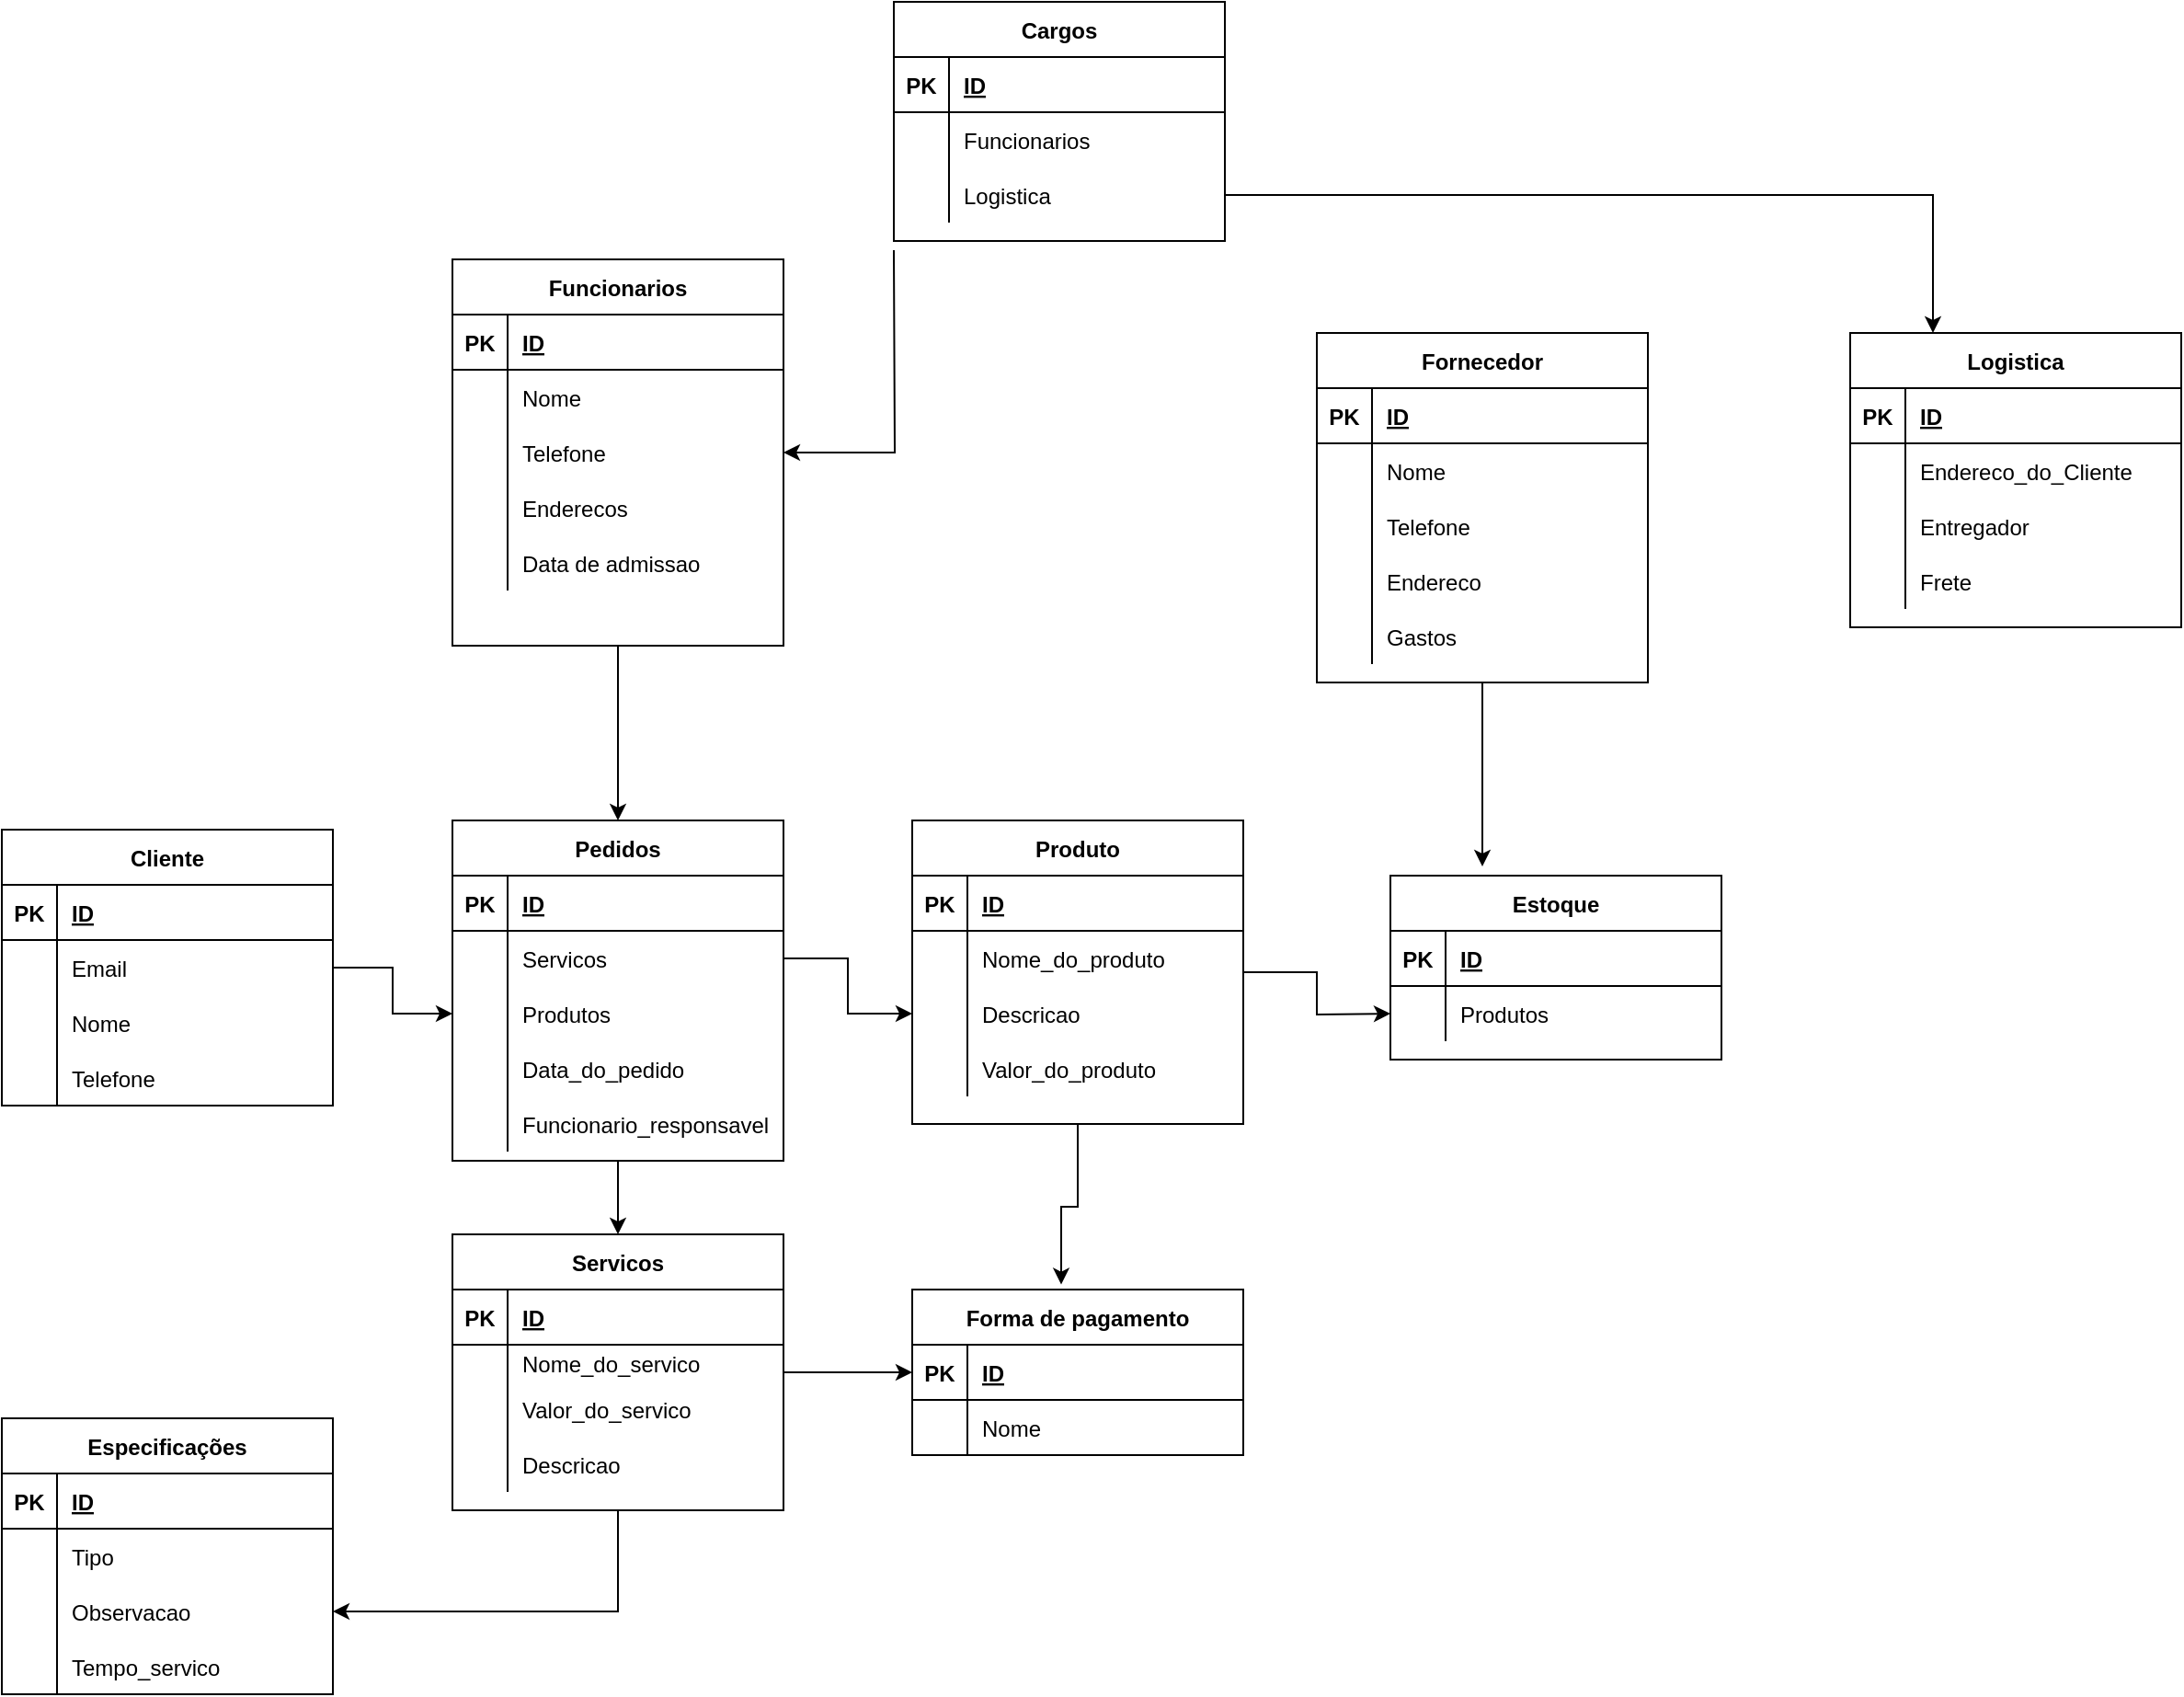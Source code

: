 <mxfile version="15.0.6" type="github">
  <diagram id="NW3L_12jGhRbs4spzfOv" name="Page-1">
    <mxGraphModel dx="1048" dy="1581" grid="1" gridSize="10" guides="1" tooltips="1" connect="1" arrows="1" fold="1" page="1" pageScale="1" pageWidth="850" pageHeight="1100" math="0" shadow="0">
      <root>
        <mxCell id="0" />
        <mxCell id="1" parent="0" />
        <mxCell id="-LwsCuBY5YtxNMqjlBoj-147" value="" style="edgeStyle=orthogonalEdgeStyle;rounded=0;orthogonalLoop=1;jettySize=auto;html=1;" parent="1" source="-LwsCuBY5YtxNMqjlBoj-1" target="-LwsCuBY5YtxNMqjlBoj-56" edge="1">
          <mxGeometry relative="1" as="geometry" />
        </mxCell>
        <mxCell id="-LwsCuBY5YtxNMqjlBoj-1" value="Cliente" style="shape=table;startSize=30;container=1;collapsible=1;childLayout=tableLayout;fixedRows=1;rowLines=0;fontStyle=1;align=center;resizeLast=1;" parent="1" vertex="1">
          <mxGeometry x="25" y="60" width="180" height="150" as="geometry" />
        </mxCell>
        <mxCell id="-LwsCuBY5YtxNMqjlBoj-2" value="" style="shape=partialRectangle;collapsible=0;dropTarget=0;pointerEvents=0;fillColor=none;top=0;left=0;bottom=1;right=0;points=[[0,0.5],[1,0.5]];portConstraint=eastwest;" parent="-LwsCuBY5YtxNMqjlBoj-1" vertex="1">
          <mxGeometry y="30" width="180" height="30" as="geometry" />
        </mxCell>
        <mxCell id="-LwsCuBY5YtxNMqjlBoj-3" value="PK" style="shape=partialRectangle;connectable=0;fillColor=none;top=0;left=0;bottom=0;right=0;fontStyle=1;overflow=hidden;" parent="-LwsCuBY5YtxNMqjlBoj-2" vertex="1">
          <mxGeometry width="30" height="30" as="geometry" />
        </mxCell>
        <mxCell id="-LwsCuBY5YtxNMqjlBoj-4" value="ID" style="shape=partialRectangle;connectable=0;fillColor=none;top=0;left=0;bottom=0;right=0;align=left;spacingLeft=6;fontStyle=5;overflow=hidden;" parent="-LwsCuBY5YtxNMqjlBoj-2" vertex="1">
          <mxGeometry x="30" width="150" height="30" as="geometry" />
        </mxCell>
        <mxCell id="-LwsCuBY5YtxNMqjlBoj-5" value="" style="shape=partialRectangle;collapsible=0;dropTarget=0;pointerEvents=0;fillColor=none;top=0;left=0;bottom=0;right=0;points=[[0,0.5],[1,0.5]];portConstraint=eastwest;" parent="-LwsCuBY5YtxNMqjlBoj-1" vertex="1">
          <mxGeometry y="60" width="180" height="30" as="geometry" />
        </mxCell>
        <mxCell id="-LwsCuBY5YtxNMqjlBoj-6" value="" style="shape=partialRectangle;connectable=0;fillColor=none;top=0;left=0;bottom=0;right=0;editable=1;overflow=hidden;" parent="-LwsCuBY5YtxNMqjlBoj-5" vertex="1">
          <mxGeometry width="30" height="30" as="geometry" />
        </mxCell>
        <mxCell id="-LwsCuBY5YtxNMqjlBoj-7" value="Email" style="shape=partialRectangle;connectable=0;fillColor=none;top=0;left=0;bottom=0;right=0;align=left;spacingLeft=6;overflow=hidden;" parent="-LwsCuBY5YtxNMqjlBoj-5" vertex="1">
          <mxGeometry x="30" width="150" height="30" as="geometry" />
        </mxCell>
        <mxCell id="-LwsCuBY5YtxNMqjlBoj-8" value="" style="shape=partialRectangle;collapsible=0;dropTarget=0;pointerEvents=0;fillColor=none;top=0;left=0;bottom=0;right=0;points=[[0,0.5],[1,0.5]];portConstraint=eastwest;" parent="-LwsCuBY5YtxNMqjlBoj-1" vertex="1">
          <mxGeometry y="90" width="180" height="30" as="geometry" />
        </mxCell>
        <mxCell id="-LwsCuBY5YtxNMqjlBoj-9" value="" style="shape=partialRectangle;connectable=0;fillColor=none;top=0;left=0;bottom=0;right=0;editable=1;overflow=hidden;" parent="-LwsCuBY5YtxNMqjlBoj-8" vertex="1">
          <mxGeometry width="30" height="30" as="geometry" />
        </mxCell>
        <mxCell id="-LwsCuBY5YtxNMqjlBoj-10" value="Nome" style="shape=partialRectangle;connectable=0;fillColor=none;top=0;left=0;bottom=0;right=0;align=left;spacingLeft=6;overflow=hidden;" parent="-LwsCuBY5YtxNMqjlBoj-8" vertex="1">
          <mxGeometry x="30" width="150" height="30" as="geometry" />
        </mxCell>
        <mxCell id="-LwsCuBY5YtxNMqjlBoj-11" value="" style="shape=partialRectangle;collapsible=0;dropTarget=0;pointerEvents=0;fillColor=none;top=0;left=0;bottom=0;right=0;points=[[0,0.5],[1,0.5]];portConstraint=eastwest;" parent="-LwsCuBY5YtxNMqjlBoj-1" vertex="1">
          <mxGeometry y="120" width="180" height="30" as="geometry" />
        </mxCell>
        <mxCell id="-LwsCuBY5YtxNMqjlBoj-12" value="" style="shape=partialRectangle;connectable=0;fillColor=none;top=0;left=0;bottom=0;right=0;editable=1;overflow=hidden;" parent="-LwsCuBY5YtxNMqjlBoj-11" vertex="1">
          <mxGeometry width="30" height="30" as="geometry" />
        </mxCell>
        <mxCell id="-LwsCuBY5YtxNMqjlBoj-13" value="Telefone" style="shape=partialRectangle;connectable=0;fillColor=none;top=0;left=0;bottom=0;right=0;align=left;spacingLeft=6;overflow=hidden;" parent="-LwsCuBY5YtxNMqjlBoj-11" vertex="1">
          <mxGeometry x="30" width="150" height="30" as="geometry" />
        </mxCell>
        <mxCell id="-LwsCuBY5YtxNMqjlBoj-151" style="edgeStyle=orthogonalEdgeStyle;rounded=0;orthogonalLoop=1;jettySize=auto;html=1;" parent="1" source="-LwsCuBY5YtxNMqjlBoj-20" edge="1">
          <mxGeometry relative="1" as="geometry">
            <mxPoint x="780" y="160" as="targetPoint" />
          </mxGeometry>
        </mxCell>
        <mxCell id="-LwsCuBY5YtxNMqjlBoj-153" style="edgeStyle=orthogonalEdgeStyle;rounded=0;orthogonalLoop=1;jettySize=auto;html=1;entryX=0.45;entryY=-0.03;entryDx=0;entryDy=0;entryPerimeter=0;" parent="1" source="-LwsCuBY5YtxNMqjlBoj-20" target="-LwsCuBY5YtxNMqjlBoj-33" edge="1">
          <mxGeometry relative="1" as="geometry" />
        </mxCell>
        <mxCell id="-LwsCuBY5YtxNMqjlBoj-20" value="Produto" style="shape=table;startSize=30;container=1;collapsible=1;childLayout=tableLayout;fixedRows=1;rowLines=0;fontStyle=1;align=center;resizeLast=1;" parent="1" vertex="1">
          <mxGeometry x="520" y="55" width="180" height="165" as="geometry" />
        </mxCell>
        <mxCell id="-LwsCuBY5YtxNMqjlBoj-21" value="" style="shape=partialRectangle;collapsible=0;dropTarget=0;pointerEvents=0;fillColor=none;top=0;left=0;bottom=1;right=0;points=[[0,0.5],[1,0.5]];portConstraint=eastwest;" parent="-LwsCuBY5YtxNMqjlBoj-20" vertex="1">
          <mxGeometry y="30" width="180" height="30" as="geometry" />
        </mxCell>
        <mxCell id="-LwsCuBY5YtxNMqjlBoj-22" value="PK" style="shape=partialRectangle;connectable=0;fillColor=none;top=0;left=0;bottom=0;right=0;fontStyle=1;overflow=hidden;" parent="-LwsCuBY5YtxNMqjlBoj-21" vertex="1">
          <mxGeometry width="30" height="30" as="geometry" />
        </mxCell>
        <mxCell id="-LwsCuBY5YtxNMqjlBoj-23" value="ID" style="shape=partialRectangle;connectable=0;fillColor=none;top=0;left=0;bottom=0;right=0;align=left;spacingLeft=6;fontStyle=5;overflow=hidden;" parent="-LwsCuBY5YtxNMqjlBoj-21" vertex="1">
          <mxGeometry x="30" width="150" height="30" as="geometry" />
        </mxCell>
        <mxCell id="-LwsCuBY5YtxNMqjlBoj-24" value="" style="shape=partialRectangle;collapsible=0;dropTarget=0;pointerEvents=0;fillColor=none;top=0;left=0;bottom=0;right=0;points=[[0,0.5],[1,0.5]];portConstraint=eastwest;" parent="-LwsCuBY5YtxNMqjlBoj-20" vertex="1">
          <mxGeometry y="60" width="180" height="30" as="geometry" />
        </mxCell>
        <mxCell id="-LwsCuBY5YtxNMqjlBoj-25" value="" style="shape=partialRectangle;connectable=0;fillColor=none;top=0;left=0;bottom=0;right=0;editable=1;overflow=hidden;" parent="-LwsCuBY5YtxNMqjlBoj-24" vertex="1">
          <mxGeometry width="30" height="30" as="geometry" />
        </mxCell>
        <mxCell id="-LwsCuBY5YtxNMqjlBoj-26" value="Nome_do_produto" style="shape=partialRectangle;connectable=0;fillColor=none;top=0;left=0;bottom=0;right=0;align=left;spacingLeft=6;overflow=hidden;" parent="-LwsCuBY5YtxNMqjlBoj-24" vertex="1">
          <mxGeometry x="30" width="150" height="30" as="geometry" />
        </mxCell>
        <mxCell id="-LwsCuBY5YtxNMqjlBoj-27" value="" style="shape=partialRectangle;collapsible=0;dropTarget=0;pointerEvents=0;fillColor=none;top=0;left=0;bottom=0;right=0;points=[[0,0.5],[1,0.5]];portConstraint=eastwest;" parent="-LwsCuBY5YtxNMqjlBoj-20" vertex="1">
          <mxGeometry y="90" width="180" height="30" as="geometry" />
        </mxCell>
        <mxCell id="-LwsCuBY5YtxNMqjlBoj-28" value="" style="shape=partialRectangle;connectable=0;fillColor=none;top=0;left=0;bottom=0;right=0;editable=1;overflow=hidden;" parent="-LwsCuBY5YtxNMqjlBoj-27" vertex="1">
          <mxGeometry width="30" height="30" as="geometry" />
        </mxCell>
        <mxCell id="-LwsCuBY5YtxNMqjlBoj-29" value="Descricao" style="shape=partialRectangle;connectable=0;fillColor=none;top=0;left=0;bottom=0;right=0;align=left;spacingLeft=6;overflow=hidden;" parent="-LwsCuBY5YtxNMqjlBoj-27" vertex="1">
          <mxGeometry x="30" width="150" height="30" as="geometry" />
        </mxCell>
        <mxCell id="-LwsCuBY5YtxNMqjlBoj-30" value="" style="shape=partialRectangle;collapsible=0;dropTarget=0;pointerEvents=0;fillColor=none;top=0;left=0;bottom=0;right=0;points=[[0,0.5],[1,0.5]];portConstraint=eastwest;" parent="-LwsCuBY5YtxNMqjlBoj-20" vertex="1">
          <mxGeometry y="120" width="180" height="30" as="geometry" />
        </mxCell>
        <mxCell id="-LwsCuBY5YtxNMqjlBoj-31" value="" style="shape=partialRectangle;connectable=0;fillColor=none;top=0;left=0;bottom=0;right=0;editable=1;overflow=hidden;" parent="-LwsCuBY5YtxNMqjlBoj-30" vertex="1">
          <mxGeometry width="30" height="30" as="geometry" />
        </mxCell>
        <mxCell id="-LwsCuBY5YtxNMqjlBoj-32" value="Valor_do_produto" style="shape=partialRectangle;connectable=0;fillColor=none;top=0;left=0;bottom=0;right=0;align=left;spacingLeft=6;overflow=hidden;" parent="-LwsCuBY5YtxNMqjlBoj-30" vertex="1">
          <mxGeometry x="30" width="150" height="30" as="geometry" />
        </mxCell>
        <mxCell id="-LwsCuBY5YtxNMqjlBoj-33" value="Forma de pagamento" style="shape=table;startSize=30;container=1;collapsible=1;childLayout=tableLayout;fixedRows=1;rowLines=0;fontStyle=1;align=center;resizeLast=1;" parent="1" vertex="1">
          <mxGeometry x="520" y="310" width="180" height="90" as="geometry" />
        </mxCell>
        <mxCell id="-LwsCuBY5YtxNMqjlBoj-34" value="" style="shape=partialRectangle;collapsible=0;dropTarget=0;pointerEvents=0;fillColor=none;top=0;left=0;bottom=1;right=0;points=[[0,0.5],[1,0.5]];portConstraint=eastwest;" parent="-LwsCuBY5YtxNMqjlBoj-33" vertex="1">
          <mxGeometry y="30" width="180" height="30" as="geometry" />
        </mxCell>
        <mxCell id="-LwsCuBY5YtxNMqjlBoj-35" value="PK" style="shape=partialRectangle;connectable=0;fillColor=none;top=0;left=0;bottom=0;right=0;fontStyle=1;overflow=hidden;" parent="-LwsCuBY5YtxNMqjlBoj-34" vertex="1">
          <mxGeometry width="30" height="30" as="geometry" />
        </mxCell>
        <mxCell id="-LwsCuBY5YtxNMqjlBoj-36" value="ID" style="shape=partialRectangle;connectable=0;fillColor=none;top=0;left=0;bottom=0;right=0;align=left;spacingLeft=6;fontStyle=5;overflow=hidden;" parent="-LwsCuBY5YtxNMqjlBoj-34" vertex="1">
          <mxGeometry x="30" width="150" height="30" as="geometry" />
        </mxCell>
        <mxCell id="-LwsCuBY5YtxNMqjlBoj-37" value="" style="shape=partialRectangle;collapsible=0;dropTarget=0;pointerEvents=0;fillColor=none;top=0;left=0;bottom=0;right=0;points=[[0,0.5],[1,0.5]];portConstraint=eastwest;" parent="-LwsCuBY5YtxNMqjlBoj-33" vertex="1">
          <mxGeometry y="60" width="180" height="30" as="geometry" />
        </mxCell>
        <mxCell id="-LwsCuBY5YtxNMqjlBoj-38" value="" style="shape=partialRectangle;connectable=0;fillColor=none;top=0;left=0;bottom=0;right=0;editable=1;overflow=hidden;" parent="-LwsCuBY5YtxNMqjlBoj-37" vertex="1">
          <mxGeometry width="30" height="30" as="geometry" />
        </mxCell>
        <mxCell id="-LwsCuBY5YtxNMqjlBoj-39" value="Nome" style="shape=partialRectangle;connectable=0;fillColor=none;top=0;left=0;bottom=0;right=0;align=left;spacingLeft=6;overflow=hidden;" parent="-LwsCuBY5YtxNMqjlBoj-37" vertex="1">
          <mxGeometry x="30" width="150" height="30" as="geometry" />
        </mxCell>
        <mxCell id="-LwsCuBY5YtxNMqjlBoj-163" value="" style="edgeStyle=orthogonalEdgeStyle;rounded=0;orthogonalLoop=1;jettySize=auto;html=1;entryX=0.5;entryY=0;entryDx=0;entryDy=0;" parent="1" source="-LwsCuBY5YtxNMqjlBoj-46" target="-LwsCuBY5YtxNMqjlBoj-60" edge="1">
          <mxGeometry relative="1" as="geometry" />
        </mxCell>
        <mxCell id="-LwsCuBY5YtxNMqjlBoj-46" value="Pedidos" style="shape=table;startSize=30;container=1;collapsible=1;childLayout=tableLayout;fixedRows=1;rowLines=0;fontStyle=1;align=center;resizeLast=1;" parent="1" vertex="1">
          <mxGeometry x="270" y="55" width="180" height="185" as="geometry" />
        </mxCell>
        <mxCell id="-LwsCuBY5YtxNMqjlBoj-47" value="" style="shape=partialRectangle;collapsible=0;dropTarget=0;pointerEvents=0;fillColor=none;top=0;left=0;bottom=1;right=0;points=[[0,0.5],[1,0.5]];portConstraint=eastwest;" parent="-LwsCuBY5YtxNMqjlBoj-46" vertex="1">
          <mxGeometry y="30" width="180" height="30" as="geometry" />
        </mxCell>
        <mxCell id="-LwsCuBY5YtxNMqjlBoj-48" value="PK" style="shape=partialRectangle;connectable=0;fillColor=none;top=0;left=0;bottom=0;right=0;fontStyle=1;overflow=hidden;" parent="-LwsCuBY5YtxNMqjlBoj-47" vertex="1">
          <mxGeometry width="30" height="30" as="geometry" />
        </mxCell>
        <mxCell id="-LwsCuBY5YtxNMqjlBoj-49" value="ID" style="shape=partialRectangle;connectable=0;fillColor=none;top=0;left=0;bottom=0;right=0;align=left;spacingLeft=6;fontStyle=5;overflow=hidden;" parent="-LwsCuBY5YtxNMqjlBoj-47" vertex="1">
          <mxGeometry x="30" width="150" height="30" as="geometry" />
        </mxCell>
        <mxCell id="-LwsCuBY5YtxNMqjlBoj-50" value="" style="shape=partialRectangle;collapsible=0;dropTarget=0;pointerEvents=0;fillColor=none;top=0;left=0;bottom=0;right=0;points=[[0,0.5],[1,0.5]];portConstraint=eastwest;" parent="-LwsCuBY5YtxNMqjlBoj-46" vertex="1">
          <mxGeometry y="60" width="180" height="30" as="geometry" />
        </mxCell>
        <mxCell id="-LwsCuBY5YtxNMqjlBoj-51" value="" style="shape=partialRectangle;connectable=0;fillColor=none;top=0;left=0;bottom=0;right=0;editable=1;overflow=hidden;" parent="-LwsCuBY5YtxNMqjlBoj-50" vertex="1">
          <mxGeometry width="30" height="30" as="geometry" />
        </mxCell>
        <mxCell id="-LwsCuBY5YtxNMqjlBoj-52" value="Servicos" style="shape=partialRectangle;connectable=0;fillColor=none;top=0;left=0;bottom=0;right=0;align=left;spacingLeft=6;overflow=hidden;" parent="-LwsCuBY5YtxNMqjlBoj-50" vertex="1">
          <mxGeometry x="30" width="150" height="30" as="geometry" />
        </mxCell>
        <mxCell id="-LwsCuBY5YtxNMqjlBoj-56" value="" style="shape=partialRectangle;collapsible=0;dropTarget=0;pointerEvents=0;fillColor=none;top=0;left=0;bottom=0;right=0;points=[[0,0.5],[1,0.5]];portConstraint=eastwest;" parent="-LwsCuBY5YtxNMqjlBoj-46" vertex="1">
          <mxGeometry y="90" width="180" height="30" as="geometry" />
        </mxCell>
        <mxCell id="-LwsCuBY5YtxNMqjlBoj-57" value="" style="shape=partialRectangle;connectable=0;fillColor=none;top=0;left=0;bottom=0;right=0;editable=1;overflow=hidden;" parent="-LwsCuBY5YtxNMqjlBoj-56" vertex="1">
          <mxGeometry width="30" height="30" as="geometry" />
        </mxCell>
        <mxCell id="-LwsCuBY5YtxNMqjlBoj-58" value="Produtos" style="shape=partialRectangle;connectable=0;fillColor=none;top=0;left=0;bottom=0;right=0;align=left;spacingLeft=6;overflow=hidden;" parent="-LwsCuBY5YtxNMqjlBoj-56" vertex="1">
          <mxGeometry x="30" width="150" height="30" as="geometry" />
        </mxCell>
        <mxCell id="-LwsCuBY5YtxNMqjlBoj-156" value="" style="shape=partialRectangle;collapsible=0;dropTarget=0;pointerEvents=0;fillColor=none;top=0;left=0;bottom=0;right=0;points=[[0,0.5],[1,0.5]];portConstraint=eastwest;" parent="-LwsCuBY5YtxNMqjlBoj-46" vertex="1">
          <mxGeometry y="120" width="180" height="30" as="geometry" />
        </mxCell>
        <mxCell id="-LwsCuBY5YtxNMqjlBoj-157" value="" style="shape=partialRectangle;connectable=0;fillColor=none;top=0;left=0;bottom=0;right=0;editable=1;overflow=hidden;" parent="-LwsCuBY5YtxNMqjlBoj-156" vertex="1">
          <mxGeometry width="30" height="30" as="geometry" />
        </mxCell>
        <mxCell id="-LwsCuBY5YtxNMqjlBoj-158" value="Data_do_pedido" style="shape=partialRectangle;connectable=0;fillColor=none;top=0;left=0;bottom=0;right=0;align=left;spacingLeft=6;overflow=hidden;" parent="-LwsCuBY5YtxNMqjlBoj-156" vertex="1">
          <mxGeometry x="30" width="150" height="30" as="geometry" />
        </mxCell>
        <mxCell id="-LwsCuBY5YtxNMqjlBoj-160" value="" style="shape=partialRectangle;collapsible=0;dropTarget=0;pointerEvents=0;fillColor=none;top=0;left=0;bottom=0;right=0;points=[[0,0.5],[1,0.5]];portConstraint=eastwest;" parent="-LwsCuBY5YtxNMqjlBoj-46" vertex="1">
          <mxGeometry y="150" width="180" height="30" as="geometry" />
        </mxCell>
        <mxCell id="-LwsCuBY5YtxNMqjlBoj-161" value="" style="shape=partialRectangle;connectable=0;fillColor=none;top=0;left=0;bottom=0;right=0;editable=1;overflow=hidden;" parent="-LwsCuBY5YtxNMqjlBoj-160" vertex="1">
          <mxGeometry width="30" height="30" as="geometry" />
        </mxCell>
        <mxCell id="-LwsCuBY5YtxNMqjlBoj-162" value="Funcionario_responsavel" style="shape=partialRectangle;connectable=0;fillColor=none;top=0;left=0;bottom=0;right=0;align=left;spacingLeft=6;overflow=hidden;" parent="-LwsCuBY5YtxNMqjlBoj-160" vertex="1">
          <mxGeometry x="30" width="150" height="30" as="geometry" />
        </mxCell>
        <mxCell id="-LwsCuBY5YtxNMqjlBoj-154" style="edgeStyle=orthogonalEdgeStyle;rounded=0;orthogonalLoop=1;jettySize=auto;html=1;" parent="1" source="-LwsCuBY5YtxNMqjlBoj-60" target="-LwsCuBY5YtxNMqjlBoj-34" edge="1">
          <mxGeometry relative="1" as="geometry" />
        </mxCell>
        <mxCell id="kIc5GotUnzKceSVO3gSQ-4" style="edgeStyle=orthogonalEdgeStyle;rounded=0;orthogonalLoop=1;jettySize=auto;html=1;exitX=0.5;exitY=1;exitDx=0;exitDy=0;entryX=1;entryY=0.5;entryDx=0;entryDy=0;" edge="1" parent="1" source="-LwsCuBY5YtxNMqjlBoj-60" target="-LwsCuBY5YtxNMqjlBoj-114">
          <mxGeometry relative="1" as="geometry" />
        </mxCell>
        <mxCell id="-LwsCuBY5YtxNMqjlBoj-60" value="Servicos" style="shape=table;startSize=30;container=1;collapsible=1;childLayout=tableLayout;fixedRows=1;rowLines=0;fontStyle=1;align=center;resizeLast=1;" parent="1" vertex="1">
          <mxGeometry x="270" y="280" width="180" height="150" as="geometry" />
        </mxCell>
        <mxCell id="-LwsCuBY5YtxNMqjlBoj-61" value="" style="shape=partialRectangle;collapsible=0;dropTarget=0;pointerEvents=0;fillColor=none;top=0;left=0;bottom=1;right=0;points=[[0,0.5],[1,0.5]];portConstraint=eastwest;" parent="-LwsCuBY5YtxNMqjlBoj-60" vertex="1">
          <mxGeometry y="30" width="180" height="30" as="geometry" />
        </mxCell>
        <mxCell id="-LwsCuBY5YtxNMqjlBoj-62" value="PK" style="shape=partialRectangle;connectable=0;fillColor=none;top=0;left=0;bottom=0;right=0;fontStyle=1;overflow=hidden;" parent="-LwsCuBY5YtxNMqjlBoj-61" vertex="1">
          <mxGeometry width="30" height="30" as="geometry" />
        </mxCell>
        <mxCell id="-LwsCuBY5YtxNMqjlBoj-63" value="ID" style="shape=partialRectangle;connectable=0;fillColor=none;top=0;left=0;bottom=0;right=0;align=left;spacingLeft=6;fontStyle=5;overflow=hidden;" parent="-LwsCuBY5YtxNMqjlBoj-61" vertex="1">
          <mxGeometry x="30" width="150" height="30" as="geometry" />
        </mxCell>
        <mxCell id="-LwsCuBY5YtxNMqjlBoj-64" value="" style="shape=partialRectangle;collapsible=0;dropTarget=0;pointerEvents=0;fillColor=none;top=0;left=0;bottom=0;right=0;points=[[0,0.5],[1,0.5]];portConstraint=eastwest;" parent="-LwsCuBY5YtxNMqjlBoj-60" vertex="1">
          <mxGeometry y="60" width="180" height="20" as="geometry" />
        </mxCell>
        <mxCell id="-LwsCuBY5YtxNMqjlBoj-65" value="" style="shape=partialRectangle;connectable=0;fillColor=none;top=0;left=0;bottom=0;right=0;editable=1;overflow=hidden;" parent="-LwsCuBY5YtxNMqjlBoj-64" vertex="1">
          <mxGeometry width="30" height="20" as="geometry" />
        </mxCell>
        <mxCell id="-LwsCuBY5YtxNMqjlBoj-66" value="Nome_do_servico" style="shape=partialRectangle;connectable=0;fillColor=none;top=0;left=0;bottom=0;right=0;align=left;spacingLeft=6;overflow=hidden;" parent="-LwsCuBY5YtxNMqjlBoj-64" vertex="1">
          <mxGeometry x="30" width="150" height="20" as="geometry" />
        </mxCell>
        <mxCell id="-LwsCuBY5YtxNMqjlBoj-67" value="" style="shape=partialRectangle;collapsible=0;dropTarget=0;pointerEvents=0;fillColor=none;top=0;left=0;bottom=0;right=0;points=[[0,0.5],[1,0.5]];portConstraint=eastwest;" parent="-LwsCuBY5YtxNMqjlBoj-60" vertex="1">
          <mxGeometry y="80" width="180" height="30" as="geometry" />
        </mxCell>
        <mxCell id="-LwsCuBY5YtxNMqjlBoj-68" value="" style="shape=partialRectangle;connectable=0;fillColor=none;top=0;left=0;bottom=0;right=0;editable=1;overflow=hidden;" parent="-LwsCuBY5YtxNMqjlBoj-67" vertex="1">
          <mxGeometry width="30" height="30" as="geometry" />
        </mxCell>
        <mxCell id="-LwsCuBY5YtxNMqjlBoj-69" value="Valor_do_servico" style="shape=partialRectangle;connectable=0;fillColor=none;top=0;left=0;bottom=0;right=0;align=left;spacingLeft=6;overflow=hidden;" parent="-LwsCuBY5YtxNMqjlBoj-67" vertex="1">
          <mxGeometry x="30" width="150" height="30" as="geometry" />
        </mxCell>
        <mxCell id="-LwsCuBY5YtxNMqjlBoj-70" value="" style="shape=partialRectangle;collapsible=0;dropTarget=0;pointerEvents=0;fillColor=none;top=0;left=0;bottom=0;right=0;points=[[0,0.5],[1,0.5]];portConstraint=eastwest;" parent="-LwsCuBY5YtxNMqjlBoj-60" vertex="1">
          <mxGeometry y="110" width="180" height="30" as="geometry" />
        </mxCell>
        <mxCell id="-LwsCuBY5YtxNMqjlBoj-71" value="" style="shape=partialRectangle;connectable=0;fillColor=none;top=0;left=0;bottom=0;right=0;editable=1;overflow=hidden;" parent="-LwsCuBY5YtxNMqjlBoj-70" vertex="1">
          <mxGeometry width="30" height="30" as="geometry" />
        </mxCell>
        <mxCell id="-LwsCuBY5YtxNMqjlBoj-72" value="Descricao" style="shape=partialRectangle;connectable=0;fillColor=none;top=0;left=0;bottom=0;right=0;align=left;spacingLeft=6;overflow=hidden;" parent="-LwsCuBY5YtxNMqjlBoj-70" vertex="1">
          <mxGeometry x="30" width="150" height="30" as="geometry" />
        </mxCell>
        <mxCell id="-LwsCuBY5YtxNMqjlBoj-164" style="edgeStyle=orthogonalEdgeStyle;rounded=0;orthogonalLoop=1;jettySize=auto;html=1;exitX=0.5;exitY=1;exitDx=0;exitDy=0;entryX=0.5;entryY=0;entryDx=0;entryDy=0;" parent="1" source="-LwsCuBY5YtxNMqjlBoj-77" target="-LwsCuBY5YtxNMqjlBoj-46" edge="1">
          <mxGeometry relative="1" as="geometry" />
        </mxCell>
        <mxCell id="-LwsCuBY5YtxNMqjlBoj-77" value="Funcionarios" style="shape=table;startSize=30;container=1;collapsible=1;childLayout=tableLayout;fixedRows=1;rowLines=0;fontStyle=1;align=center;resizeLast=1;" parent="1" vertex="1">
          <mxGeometry x="270" y="-250" width="180" height="210" as="geometry" />
        </mxCell>
        <mxCell id="-LwsCuBY5YtxNMqjlBoj-78" value="" style="shape=partialRectangle;collapsible=0;dropTarget=0;pointerEvents=0;fillColor=none;top=0;left=0;bottom=1;right=0;points=[[0,0.5],[1,0.5]];portConstraint=eastwest;" parent="-LwsCuBY5YtxNMqjlBoj-77" vertex="1">
          <mxGeometry y="30" width="180" height="30" as="geometry" />
        </mxCell>
        <mxCell id="-LwsCuBY5YtxNMqjlBoj-79" value="PK" style="shape=partialRectangle;connectable=0;fillColor=none;top=0;left=0;bottom=0;right=0;fontStyle=1;overflow=hidden;" parent="-LwsCuBY5YtxNMqjlBoj-78" vertex="1">
          <mxGeometry width="30" height="30" as="geometry" />
        </mxCell>
        <mxCell id="-LwsCuBY5YtxNMqjlBoj-80" value="ID" style="shape=partialRectangle;connectable=0;fillColor=none;top=0;left=0;bottom=0;right=0;align=left;spacingLeft=6;fontStyle=5;overflow=hidden;" parent="-LwsCuBY5YtxNMqjlBoj-78" vertex="1">
          <mxGeometry x="30" width="150" height="30" as="geometry" />
        </mxCell>
        <mxCell id="-LwsCuBY5YtxNMqjlBoj-81" value="" style="shape=partialRectangle;collapsible=0;dropTarget=0;pointerEvents=0;fillColor=none;top=0;left=0;bottom=0;right=0;points=[[0,0.5],[1,0.5]];portConstraint=eastwest;" parent="-LwsCuBY5YtxNMqjlBoj-77" vertex="1">
          <mxGeometry y="60" width="180" height="30" as="geometry" />
        </mxCell>
        <mxCell id="-LwsCuBY5YtxNMqjlBoj-82" value="" style="shape=partialRectangle;connectable=0;fillColor=none;top=0;left=0;bottom=0;right=0;editable=1;overflow=hidden;" parent="-LwsCuBY5YtxNMqjlBoj-81" vertex="1">
          <mxGeometry width="30" height="30" as="geometry" />
        </mxCell>
        <mxCell id="-LwsCuBY5YtxNMqjlBoj-83" value="Nome" style="shape=partialRectangle;connectable=0;fillColor=none;top=0;left=0;bottom=0;right=0;align=left;spacingLeft=6;overflow=hidden;" parent="-LwsCuBY5YtxNMqjlBoj-81" vertex="1">
          <mxGeometry x="30" width="150" height="30" as="geometry" />
        </mxCell>
        <mxCell id="-LwsCuBY5YtxNMqjlBoj-84" value="" style="shape=partialRectangle;collapsible=0;dropTarget=0;pointerEvents=0;fillColor=none;top=0;left=0;bottom=0;right=0;points=[[0,0.5],[1,0.5]];portConstraint=eastwest;" parent="-LwsCuBY5YtxNMqjlBoj-77" vertex="1">
          <mxGeometry y="90" width="180" height="30" as="geometry" />
        </mxCell>
        <mxCell id="-LwsCuBY5YtxNMqjlBoj-85" value="" style="shape=partialRectangle;connectable=0;fillColor=none;top=0;left=0;bottom=0;right=0;editable=1;overflow=hidden;" parent="-LwsCuBY5YtxNMqjlBoj-84" vertex="1">
          <mxGeometry width="30" height="30" as="geometry" />
        </mxCell>
        <mxCell id="-LwsCuBY5YtxNMqjlBoj-86" value="Telefone" style="shape=partialRectangle;connectable=0;fillColor=none;top=0;left=0;bottom=0;right=0;align=left;spacingLeft=6;overflow=hidden;" parent="-LwsCuBY5YtxNMqjlBoj-84" vertex="1">
          <mxGeometry x="30" width="150" height="30" as="geometry" />
        </mxCell>
        <mxCell id="-LwsCuBY5YtxNMqjlBoj-87" value="" style="shape=partialRectangle;collapsible=0;dropTarget=0;pointerEvents=0;fillColor=none;top=0;left=0;bottom=0;right=0;points=[[0,0.5],[1,0.5]];portConstraint=eastwest;" parent="-LwsCuBY5YtxNMqjlBoj-77" vertex="1">
          <mxGeometry y="120" width="180" height="30" as="geometry" />
        </mxCell>
        <mxCell id="-LwsCuBY5YtxNMqjlBoj-88" value="" style="shape=partialRectangle;connectable=0;fillColor=none;top=0;left=0;bottom=0;right=0;editable=1;overflow=hidden;" parent="-LwsCuBY5YtxNMqjlBoj-87" vertex="1">
          <mxGeometry width="30" height="30" as="geometry" />
        </mxCell>
        <mxCell id="-LwsCuBY5YtxNMqjlBoj-89" value="Enderecos" style="shape=partialRectangle;connectable=0;fillColor=none;top=0;left=0;bottom=0;right=0;align=left;spacingLeft=6;overflow=hidden;" parent="-LwsCuBY5YtxNMqjlBoj-87" vertex="1">
          <mxGeometry x="30" width="150" height="30" as="geometry" />
        </mxCell>
        <mxCell id="-LwsCuBY5YtxNMqjlBoj-126" value="" style="shape=partialRectangle;collapsible=0;dropTarget=0;pointerEvents=0;fillColor=none;top=0;left=0;bottom=0;right=0;points=[[0,0.5],[1,0.5]];portConstraint=eastwest;" parent="-LwsCuBY5YtxNMqjlBoj-77" vertex="1">
          <mxGeometry y="150" width="180" height="30" as="geometry" />
        </mxCell>
        <mxCell id="-LwsCuBY5YtxNMqjlBoj-127" value="" style="shape=partialRectangle;connectable=0;fillColor=none;top=0;left=0;bottom=0;right=0;editable=1;overflow=hidden;" parent="-LwsCuBY5YtxNMqjlBoj-126" vertex="1">
          <mxGeometry width="30" height="30" as="geometry" />
        </mxCell>
        <mxCell id="-LwsCuBY5YtxNMqjlBoj-128" value="Data de admissao" style="shape=partialRectangle;connectable=0;fillColor=none;top=0;left=0;bottom=0;right=0;align=left;spacingLeft=6;overflow=hidden;" parent="-LwsCuBY5YtxNMqjlBoj-126" vertex="1">
          <mxGeometry x="30" width="150" height="30" as="geometry" />
        </mxCell>
        <mxCell id="-LwsCuBY5YtxNMqjlBoj-107" value="Especificações" style="shape=table;startSize=30;container=1;collapsible=1;childLayout=tableLayout;fixedRows=1;rowLines=0;fontStyle=1;align=center;resizeLast=1;" parent="1" vertex="1">
          <mxGeometry x="25" y="380" width="180" height="150" as="geometry" />
        </mxCell>
        <mxCell id="-LwsCuBY5YtxNMqjlBoj-108" value="" style="shape=partialRectangle;collapsible=0;dropTarget=0;pointerEvents=0;fillColor=none;top=0;left=0;bottom=1;right=0;points=[[0,0.5],[1,0.5]];portConstraint=eastwest;" parent="-LwsCuBY5YtxNMqjlBoj-107" vertex="1">
          <mxGeometry y="30" width="180" height="30" as="geometry" />
        </mxCell>
        <mxCell id="-LwsCuBY5YtxNMqjlBoj-109" value="PK" style="shape=partialRectangle;connectable=0;fillColor=none;top=0;left=0;bottom=0;right=0;fontStyle=1;overflow=hidden;" parent="-LwsCuBY5YtxNMqjlBoj-108" vertex="1">
          <mxGeometry width="30" height="30" as="geometry" />
        </mxCell>
        <mxCell id="-LwsCuBY5YtxNMqjlBoj-110" value="ID" style="shape=partialRectangle;connectable=0;fillColor=none;top=0;left=0;bottom=0;right=0;align=left;spacingLeft=6;fontStyle=5;overflow=hidden;" parent="-LwsCuBY5YtxNMqjlBoj-108" vertex="1">
          <mxGeometry x="30" width="150" height="30" as="geometry" />
        </mxCell>
        <mxCell id="-LwsCuBY5YtxNMqjlBoj-111" value="" style="shape=partialRectangle;collapsible=0;dropTarget=0;pointerEvents=0;fillColor=none;top=0;left=0;bottom=0;right=0;points=[[0,0.5],[1,0.5]];portConstraint=eastwest;" parent="-LwsCuBY5YtxNMqjlBoj-107" vertex="1">
          <mxGeometry y="60" width="180" height="30" as="geometry" />
        </mxCell>
        <mxCell id="-LwsCuBY5YtxNMqjlBoj-112" value="" style="shape=partialRectangle;connectable=0;fillColor=none;top=0;left=0;bottom=0;right=0;editable=1;overflow=hidden;" parent="-LwsCuBY5YtxNMqjlBoj-111" vertex="1">
          <mxGeometry width="30" height="30" as="geometry" />
        </mxCell>
        <mxCell id="-LwsCuBY5YtxNMqjlBoj-113" value="Tipo" style="shape=partialRectangle;connectable=0;fillColor=none;top=0;left=0;bottom=0;right=0;align=left;spacingLeft=6;overflow=hidden;" parent="-LwsCuBY5YtxNMqjlBoj-111" vertex="1">
          <mxGeometry x="30" width="150" height="30" as="geometry" />
        </mxCell>
        <mxCell id="-LwsCuBY5YtxNMqjlBoj-114" value="" style="shape=partialRectangle;collapsible=0;dropTarget=0;pointerEvents=0;fillColor=none;top=0;left=0;bottom=0;right=0;points=[[0,0.5],[1,0.5]];portConstraint=eastwest;" parent="-LwsCuBY5YtxNMqjlBoj-107" vertex="1">
          <mxGeometry y="90" width="180" height="30" as="geometry" />
        </mxCell>
        <mxCell id="-LwsCuBY5YtxNMqjlBoj-115" value="" style="shape=partialRectangle;connectable=0;fillColor=none;top=0;left=0;bottom=0;right=0;editable=1;overflow=hidden;" parent="-LwsCuBY5YtxNMqjlBoj-114" vertex="1">
          <mxGeometry width="30" height="30" as="geometry" />
        </mxCell>
        <mxCell id="-LwsCuBY5YtxNMqjlBoj-116" value="Observacao" style="shape=partialRectangle;connectable=0;fillColor=none;top=0;left=0;bottom=0;right=0;align=left;spacingLeft=6;overflow=hidden;" parent="-LwsCuBY5YtxNMqjlBoj-114" vertex="1">
          <mxGeometry x="30" width="150" height="30" as="geometry" />
        </mxCell>
        <mxCell id="-LwsCuBY5YtxNMqjlBoj-117" value="" style="shape=partialRectangle;collapsible=0;dropTarget=0;pointerEvents=0;fillColor=none;top=0;left=0;bottom=0;right=0;points=[[0,0.5],[1,0.5]];portConstraint=eastwest;" parent="-LwsCuBY5YtxNMqjlBoj-107" vertex="1">
          <mxGeometry y="120" width="180" height="30" as="geometry" />
        </mxCell>
        <mxCell id="-LwsCuBY5YtxNMqjlBoj-118" value="" style="shape=partialRectangle;connectable=0;fillColor=none;top=0;left=0;bottom=0;right=0;editable=1;overflow=hidden;" parent="-LwsCuBY5YtxNMqjlBoj-117" vertex="1">
          <mxGeometry width="30" height="30" as="geometry" />
        </mxCell>
        <mxCell id="-LwsCuBY5YtxNMqjlBoj-119" value="Tempo_servico" style="shape=partialRectangle;connectable=0;fillColor=none;top=0;left=0;bottom=0;right=0;align=left;spacingLeft=6;overflow=hidden;" parent="-LwsCuBY5YtxNMqjlBoj-117" vertex="1">
          <mxGeometry x="30" width="150" height="30" as="geometry" />
        </mxCell>
        <mxCell id="-LwsCuBY5YtxNMqjlBoj-134" value="Estoque" style="shape=table;startSize=30;container=1;collapsible=1;childLayout=tableLayout;fixedRows=1;rowLines=0;fontStyle=1;align=center;resizeLast=1;" parent="1" vertex="1">
          <mxGeometry x="780" y="85" width="180" height="100" as="geometry" />
        </mxCell>
        <mxCell id="-LwsCuBY5YtxNMqjlBoj-135" value="" style="shape=partialRectangle;collapsible=0;dropTarget=0;pointerEvents=0;fillColor=none;top=0;left=0;bottom=1;right=0;points=[[0,0.5],[1,0.5]];portConstraint=eastwest;" parent="-LwsCuBY5YtxNMqjlBoj-134" vertex="1">
          <mxGeometry y="30" width="180" height="30" as="geometry" />
        </mxCell>
        <mxCell id="-LwsCuBY5YtxNMqjlBoj-136" value="PK" style="shape=partialRectangle;connectable=0;fillColor=none;top=0;left=0;bottom=0;right=0;fontStyle=1;overflow=hidden;" parent="-LwsCuBY5YtxNMqjlBoj-135" vertex="1">
          <mxGeometry width="30" height="30" as="geometry" />
        </mxCell>
        <mxCell id="-LwsCuBY5YtxNMqjlBoj-137" value="ID" style="shape=partialRectangle;connectable=0;fillColor=none;top=0;left=0;bottom=0;right=0;align=left;spacingLeft=6;fontStyle=5;overflow=hidden;" parent="-LwsCuBY5YtxNMqjlBoj-135" vertex="1">
          <mxGeometry x="30" width="150" height="30" as="geometry" />
        </mxCell>
        <mxCell id="-LwsCuBY5YtxNMqjlBoj-138" value="" style="shape=partialRectangle;collapsible=0;dropTarget=0;pointerEvents=0;fillColor=none;top=0;left=0;bottom=0;right=0;points=[[0,0.5],[1,0.5]];portConstraint=eastwest;" parent="-LwsCuBY5YtxNMqjlBoj-134" vertex="1">
          <mxGeometry y="60" width="180" height="30" as="geometry" />
        </mxCell>
        <mxCell id="-LwsCuBY5YtxNMqjlBoj-139" value="" style="shape=partialRectangle;connectable=0;fillColor=none;top=0;left=0;bottom=0;right=0;editable=1;overflow=hidden;" parent="-LwsCuBY5YtxNMqjlBoj-138" vertex="1">
          <mxGeometry width="30" height="30" as="geometry" />
        </mxCell>
        <mxCell id="-LwsCuBY5YtxNMqjlBoj-140" value="Produtos" style="shape=partialRectangle;connectable=0;fillColor=none;top=0;left=0;bottom=0;right=0;align=left;spacingLeft=6;overflow=hidden;" parent="-LwsCuBY5YtxNMqjlBoj-138" vertex="1">
          <mxGeometry x="30" width="150" height="30" as="geometry" />
        </mxCell>
        <mxCell id="-LwsCuBY5YtxNMqjlBoj-149" value="" style="edgeStyle=orthogonalEdgeStyle;rounded=0;orthogonalLoop=1;jettySize=auto;html=1;" parent="1" source="-LwsCuBY5YtxNMqjlBoj-50" target="-LwsCuBY5YtxNMqjlBoj-27" edge="1">
          <mxGeometry relative="1" as="geometry" />
        </mxCell>
        <mxCell id="-LwsCuBY5YtxNMqjlBoj-188" style="edgeStyle=orthogonalEdgeStyle;rounded=0;orthogonalLoop=1;jettySize=auto;html=1;exitX=0.5;exitY=1;exitDx=0;exitDy=0;" parent="1" source="-LwsCuBY5YtxNMqjlBoj-165" edge="1">
          <mxGeometry relative="1" as="geometry">
            <mxPoint x="830" y="80" as="targetPoint" />
          </mxGeometry>
        </mxCell>
        <mxCell id="-LwsCuBY5YtxNMqjlBoj-165" value="Fornecedor" style="shape=table;startSize=30;container=1;collapsible=1;childLayout=tableLayout;fixedRows=1;rowLines=0;fontStyle=1;align=center;resizeLast=1;" parent="1" vertex="1">
          <mxGeometry x="740" y="-210" width="180" height="190" as="geometry" />
        </mxCell>
        <mxCell id="-LwsCuBY5YtxNMqjlBoj-166" value="" style="shape=partialRectangle;collapsible=0;dropTarget=0;pointerEvents=0;fillColor=none;top=0;left=0;bottom=1;right=0;points=[[0,0.5],[1,0.5]];portConstraint=eastwest;" parent="-LwsCuBY5YtxNMqjlBoj-165" vertex="1">
          <mxGeometry y="30" width="180" height="30" as="geometry" />
        </mxCell>
        <mxCell id="-LwsCuBY5YtxNMqjlBoj-167" value="PK" style="shape=partialRectangle;connectable=0;fillColor=none;top=0;left=0;bottom=0;right=0;fontStyle=1;overflow=hidden;" parent="-LwsCuBY5YtxNMqjlBoj-166" vertex="1">
          <mxGeometry width="30" height="30" as="geometry" />
        </mxCell>
        <mxCell id="-LwsCuBY5YtxNMqjlBoj-168" value="ID" style="shape=partialRectangle;connectable=0;fillColor=none;top=0;left=0;bottom=0;right=0;align=left;spacingLeft=6;fontStyle=5;overflow=hidden;" parent="-LwsCuBY5YtxNMqjlBoj-166" vertex="1">
          <mxGeometry x="30" width="150" height="30" as="geometry" />
        </mxCell>
        <mxCell id="-LwsCuBY5YtxNMqjlBoj-169" value="" style="shape=partialRectangle;collapsible=0;dropTarget=0;pointerEvents=0;fillColor=none;top=0;left=0;bottom=0;right=0;points=[[0,0.5],[1,0.5]];portConstraint=eastwest;" parent="-LwsCuBY5YtxNMqjlBoj-165" vertex="1">
          <mxGeometry y="60" width="180" height="30" as="geometry" />
        </mxCell>
        <mxCell id="-LwsCuBY5YtxNMqjlBoj-170" value="" style="shape=partialRectangle;connectable=0;fillColor=none;top=0;left=0;bottom=0;right=0;editable=1;overflow=hidden;" parent="-LwsCuBY5YtxNMqjlBoj-169" vertex="1">
          <mxGeometry width="30" height="30" as="geometry" />
        </mxCell>
        <mxCell id="-LwsCuBY5YtxNMqjlBoj-171" value="Nome" style="shape=partialRectangle;connectable=0;fillColor=none;top=0;left=0;bottom=0;right=0;align=left;spacingLeft=6;overflow=hidden;" parent="-LwsCuBY5YtxNMqjlBoj-169" vertex="1">
          <mxGeometry x="30" width="150" height="30" as="geometry" />
        </mxCell>
        <mxCell id="-LwsCuBY5YtxNMqjlBoj-172" value="" style="shape=partialRectangle;collapsible=0;dropTarget=0;pointerEvents=0;fillColor=none;top=0;left=0;bottom=0;right=0;points=[[0,0.5],[1,0.5]];portConstraint=eastwest;" parent="-LwsCuBY5YtxNMqjlBoj-165" vertex="1">
          <mxGeometry y="90" width="180" height="30" as="geometry" />
        </mxCell>
        <mxCell id="-LwsCuBY5YtxNMqjlBoj-173" value="" style="shape=partialRectangle;connectable=0;fillColor=none;top=0;left=0;bottom=0;right=0;editable=1;overflow=hidden;" parent="-LwsCuBY5YtxNMqjlBoj-172" vertex="1">
          <mxGeometry width="30" height="30" as="geometry" />
        </mxCell>
        <mxCell id="-LwsCuBY5YtxNMqjlBoj-174" value="Telefone" style="shape=partialRectangle;connectable=0;fillColor=none;top=0;left=0;bottom=0;right=0;align=left;spacingLeft=6;overflow=hidden;" parent="-LwsCuBY5YtxNMqjlBoj-172" vertex="1">
          <mxGeometry x="30" width="150" height="30" as="geometry" />
        </mxCell>
        <mxCell id="-LwsCuBY5YtxNMqjlBoj-175" value="" style="shape=partialRectangle;collapsible=0;dropTarget=0;pointerEvents=0;fillColor=none;top=0;left=0;bottom=0;right=0;points=[[0,0.5],[1,0.5]];portConstraint=eastwest;" parent="-LwsCuBY5YtxNMqjlBoj-165" vertex="1">
          <mxGeometry y="120" width="180" height="30" as="geometry" />
        </mxCell>
        <mxCell id="-LwsCuBY5YtxNMqjlBoj-176" value="" style="shape=partialRectangle;connectable=0;fillColor=none;top=0;left=0;bottom=0;right=0;editable=1;overflow=hidden;" parent="-LwsCuBY5YtxNMqjlBoj-175" vertex="1">
          <mxGeometry width="30" height="30" as="geometry" />
        </mxCell>
        <mxCell id="-LwsCuBY5YtxNMqjlBoj-177" value="Endereco" style="shape=partialRectangle;connectable=0;fillColor=none;top=0;left=0;bottom=0;right=0;align=left;spacingLeft=6;overflow=hidden;" parent="-LwsCuBY5YtxNMqjlBoj-175" vertex="1">
          <mxGeometry x="30" width="150" height="30" as="geometry" />
        </mxCell>
        <mxCell id="-LwsCuBY5YtxNMqjlBoj-182" value="" style="shape=partialRectangle;collapsible=0;dropTarget=0;pointerEvents=0;fillColor=none;top=0;left=0;bottom=0;right=0;points=[[0,0.5],[1,0.5]];portConstraint=eastwest;" parent="-LwsCuBY5YtxNMqjlBoj-165" vertex="1">
          <mxGeometry y="150" width="180" height="30" as="geometry" />
        </mxCell>
        <mxCell id="-LwsCuBY5YtxNMqjlBoj-183" value="" style="shape=partialRectangle;connectable=0;fillColor=none;top=0;left=0;bottom=0;right=0;editable=1;overflow=hidden;" parent="-LwsCuBY5YtxNMqjlBoj-182" vertex="1">
          <mxGeometry width="30" height="30" as="geometry" />
        </mxCell>
        <mxCell id="-LwsCuBY5YtxNMqjlBoj-184" value="Gastos" style="shape=partialRectangle;connectable=0;fillColor=none;top=0;left=0;bottom=0;right=0;align=left;spacingLeft=6;overflow=hidden;" parent="-LwsCuBY5YtxNMqjlBoj-182" vertex="1">
          <mxGeometry x="30" width="150" height="30" as="geometry" />
        </mxCell>
        <mxCell id="-LwsCuBY5YtxNMqjlBoj-189" value="Logistica" style="shape=table;startSize=30;container=1;collapsible=1;childLayout=tableLayout;fixedRows=1;rowLines=0;fontStyle=1;align=center;resizeLast=1;" parent="1" vertex="1">
          <mxGeometry x="1030" y="-210" width="180" height="160" as="geometry" />
        </mxCell>
        <mxCell id="-LwsCuBY5YtxNMqjlBoj-190" value="" style="shape=partialRectangle;collapsible=0;dropTarget=0;pointerEvents=0;fillColor=none;top=0;left=0;bottom=1;right=0;points=[[0,0.5],[1,0.5]];portConstraint=eastwest;" parent="-LwsCuBY5YtxNMqjlBoj-189" vertex="1">
          <mxGeometry y="30" width="180" height="30" as="geometry" />
        </mxCell>
        <mxCell id="-LwsCuBY5YtxNMqjlBoj-191" value="PK" style="shape=partialRectangle;connectable=0;fillColor=none;top=0;left=0;bottom=0;right=0;fontStyle=1;overflow=hidden;" parent="-LwsCuBY5YtxNMqjlBoj-190" vertex="1">
          <mxGeometry width="30" height="30" as="geometry" />
        </mxCell>
        <mxCell id="-LwsCuBY5YtxNMqjlBoj-192" value="ID" style="shape=partialRectangle;connectable=0;fillColor=none;top=0;left=0;bottom=0;right=0;align=left;spacingLeft=6;fontStyle=5;overflow=hidden;" parent="-LwsCuBY5YtxNMqjlBoj-190" vertex="1">
          <mxGeometry x="30" width="150" height="30" as="geometry" />
        </mxCell>
        <mxCell id="-LwsCuBY5YtxNMqjlBoj-193" value="" style="shape=partialRectangle;collapsible=0;dropTarget=0;pointerEvents=0;fillColor=none;top=0;left=0;bottom=0;right=0;points=[[0,0.5],[1,0.5]];portConstraint=eastwest;" parent="-LwsCuBY5YtxNMqjlBoj-189" vertex="1">
          <mxGeometry y="60" width="180" height="30" as="geometry" />
        </mxCell>
        <mxCell id="-LwsCuBY5YtxNMqjlBoj-194" value="" style="shape=partialRectangle;connectable=0;fillColor=none;top=0;left=0;bottom=0;right=0;editable=1;overflow=hidden;" parent="-LwsCuBY5YtxNMqjlBoj-193" vertex="1">
          <mxGeometry width="30" height="30" as="geometry" />
        </mxCell>
        <mxCell id="-LwsCuBY5YtxNMqjlBoj-195" value="Endereco_do_Cliente" style="shape=partialRectangle;connectable=0;fillColor=none;top=0;left=0;bottom=0;right=0;align=left;spacingLeft=6;overflow=hidden;" parent="-LwsCuBY5YtxNMqjlBoj-193" vertex="1">
          <mxGeometry x="30" width="150" height="30" as="geometry" />
        </mxCell>
        <mxCell id="-LwsCuBY5YtxNMqjlBoj-196" value="" style="shape=partialRectangle;collapsible=0;dropTarget=0;pointerEvents=0;fillColor=none;top=0;left=0;bottom=0;right=0;points=[[0,0.5],[1,0.5]];portConstraint=eastwest;" parent="-LwsCuBY5YtxNMqjlBoj-189" vertex="1">
          <mxGeometry y="90" width="180" height="30" as="geometry" />
        </mxCell>
        <mxCell id="-LwsCuBY5YtxNMqjlBoj-197" value="" style="shape=partialRectangle;connectable=0;fillColor=none;top=0;left=0;bottom=0;right=0;editable=1;overflow=hidden;" parent="-LwsCuBY5YtxNMqjlBoj-196" vertex="1">
          <mxGeometry width="30" height="30" as="geometry" />
        </mxCell>
        <mxCell id="-LwsCuBY5YtxNMqjlBoj-198" value="Entregador" style="shape=partialRectangle;connectable=0;fillColor=none;top=0;left=0;bottom=0;right=0;align=left;spacingLeft=6;overflow=hidden;" parent="-LwsCuBY5YtxNMqjlBoj-196" vertex="1">
          <mxGeometry x="30" width="150" height="30" as="geometry" />
        </mxCell>
        <mxCell id="-LwsCuBY5YtxNMqjlBoj-199" value="" style="shape=partialRectangle;collapsible=0;dropTarget=0;pointerEvents=0;fillColor=none;top=0;left=0;bottom=0;right=0;points=[[0,0.5],[1,0.5]];portConstraint=eastwest;" parent="-LwsCuBY5YtxNMqjlBoj-189" vertex="1">
          <mxGeometry y="120" width="180" height="30" as="geometry" />
        </mxCell>
        <mxCell id="-LwsCuBY5YtxNMqjlBoj-200" value="" style="shape=partialRectangle;connectable=0;fillColor=none;top=0;left=0;bottom=0;right=0;editable=1;overflow=hidden;" parent="-LwsCuBY5YtxNMqjlBoj-199" vertex="1">
          <mxGeometry width="30" height="30" as="geometry" />
        </mxCell>
        <mxCell id="-LwsCuBY5YtxNMqjlBoj-201" value="Frete" style="shape=partialRectangle;connectable=0;fillColor=none;top=0;left=0;bottom=0;right=0;align=left;spacingLeft=6;overflow=hidden;" parent="-LwsCuBY5YtxNMqjlBoj-199" vertex="1">
          <mxGeometry x="30" width="150" height="30" as="geometry" />
        </mxCell>
        <mxCell id="-LwsCuBY5YtxNMqjlBoj-202" value="Cargos" style="shape=table;startSize=30;container=1;collapsible=1;childLayout=tableLayout;fixedRows=1;rowLines=0;fontStyle=1;align=center;resizeLast=1;" parent="1" vertex="1">
          <mxGeometry x="510" y="-390" width="180" height="130" as="geometry" />
        </mxCell>
        <mxCell id="-LwsCuBY5YtxNMqjlBoj-203" value="" style="shape=partialRectangle;collapsible=0;dropTarget=0;pointerEvents=0;fillColor=none;top=0;left=0;bottom=1;right=0;points=[[0,0.5],[1,0.5]];portConstraint=eastwest;" parent="-LwsCuBY5YtxNMqjlBoj-202" vertex="1">
          <mxGeometry y="30" width="180" height="30" as="geometry" />
        </mxCell>
        <mxCell id="-LwsCuBY5YtxNMqjlBoj-204" value="PK" style="shape=partialRectangle;connectable=0;fillColor=none;top=0;left=0;bottom=0;right=0;fontStyle=1;overflow=hidden;" parent="-LwsCuBY5YtxNMqjlBoj-203" vertex="1">
          <mxGeometry width="30" height="30" as="geometry" />
        </mxCell>
        <mxCell id="-LwsCuBY5YtxNMqjlBoj-205" value="ID" style="shape=partialRectangle;connectable=0;fillColor=none;top=0;left=0;bottom=0;right=0;align=left;spacingLeft=6;fontStyle=5;overflow=hidden;" parent="-LwsCuBY5YtxNMqjlBoj-203" vertex="1">
          <mxGeometry x="30" width="150" height="30" as="geometry" />
        </mxCell>
        <mxCell id="-LwsCuBY5YtxNMqjlBoj-206" value="" style="shape=partialRectangle;collapsible=0;dropTarget=0;pointerEvents=0;fillColor=none;top=0;left=0;bottom=0;right=0;points=[[0,0.5],[1,0.5]];portConstraint=eastwest;" parent="-LwsCuBY5YtxNMqjlBoj-202" vertex="1">
          <mxGeometry y="60" width="180" height="30" as="geometry" />
        </mxCell>
        <mxCell id="-LwsCuBY5YtxNMqjlBoj-207" value="" style="shape=partialRectangle;connectable=0;fillColor=none;top=0;left=0;bottom=0;right=0;editable=1;overflow=hidden;" parent="-LwsCuBY5YtxNMqjlBoj-206" vertex="1">
          <mxGeometry width="30" height="30" as="geometry" />
        </mxCell>
        <mxCell id="-LwsCuBY5YtxNMqjlBoj-208" value="Funcionarios    " style="shape=partialRectangle;connectable=0;fillColor=none;top=0;left=0;bottom=0;right=0;align=left;spacingLeft=6;overflow=hidden;" parent="-LwsCuBY5YtxNMqjlBoj-206" vertex="1">
          <mxGeometry x="30" width="150" height="30" as="geometry" />
        </mxCell>
        <mxCell id="-LwsCuBY5YtxNMqjlBoj-209" value="" style="shape=partialRectangle;collapsible=0;dropTarget=0;pointerEvents=0;fillColor=none;top=0;left=0;bottom=0;right=0;points=[[0,0.5],[1,0.5]];portConstraint=eastwest;" parent="-LwsCuBY5YtxNMqjlBoj-202" vertex="1">
          <mxGeometry y="90" width="180" height="30" as="geometry" />
        </mxCell>
        <mxCell id="-LwsCuBY5YtxNMqjlBoj-210" value="" style="shape=partialRectangle;connectable=0;fillColor=none;top=0;left=0;bottom=0;right=0;editable=1;overflow=hidden;" parent="-LwsCuBY5YtxNMqjlBoj-209" vertex="1">
          <mxGeometry width="30" height="30" as="geometry" />
        </mxCell>
        <mxCell id="-LwsCuBY5YtxNMqjlBoj-211" value="Logistica" style="shape=partialRectangle;connectable=0;fillColor=none;top=0;left=0;bottom=0;right=0;align=left;spacingLeft=6;overflow=hidden;" parent="-LwsCuBY5YtxNMqjlBoj-209" vertex="1">
          <mxGeometry x="30" width="150" height="30" as="geometry" />
        </mxCell>
        <mxCell id="-LwsCuBY5YtxNMqjlBoj-215" style="edgeStyle=orthogonalEdgeStyle;rounded=0;orthogonalLoop=1;jettySize=auto;html=1;exitX=0;exitY=0.5;exitDx=0;exitDy=0;entryX=1;entryY=0.5;entryDx=0;entryDy=0;" parent="1" target="-LwsCuBY5YtxNMqjlBoj-84" edge="1">
          <mxGeometry relative="1" as="geometry">
            <mxPoint x="510" y="-255" as="sourcePoint" />
          </mxGeometry>
        </mxCell>
        <mxCell id="-LwsCuBY5YtxNMqjlBoj-216" style="edgeStyle=orthogonalEdgeStyle;rounded=0;orthogonalLoop=1;jettySize=auto;html=1;exitX=1;exitY=0.5;exitDx=0;exitDy=0;entryX=0.25;entryY=0;entryDx=0;entryDy=0;" parent="1" source="-LwsCuBY5YtxNMqjlBoj-209" target="-LwsCuBY5YtxNMqjlBoj-189" edge="1">
          <mxGeometry relative="1" as="geometry" />
        </mxCell>
      </root>
    </mxGraphModel>
  </diagram>
</mxfile>
